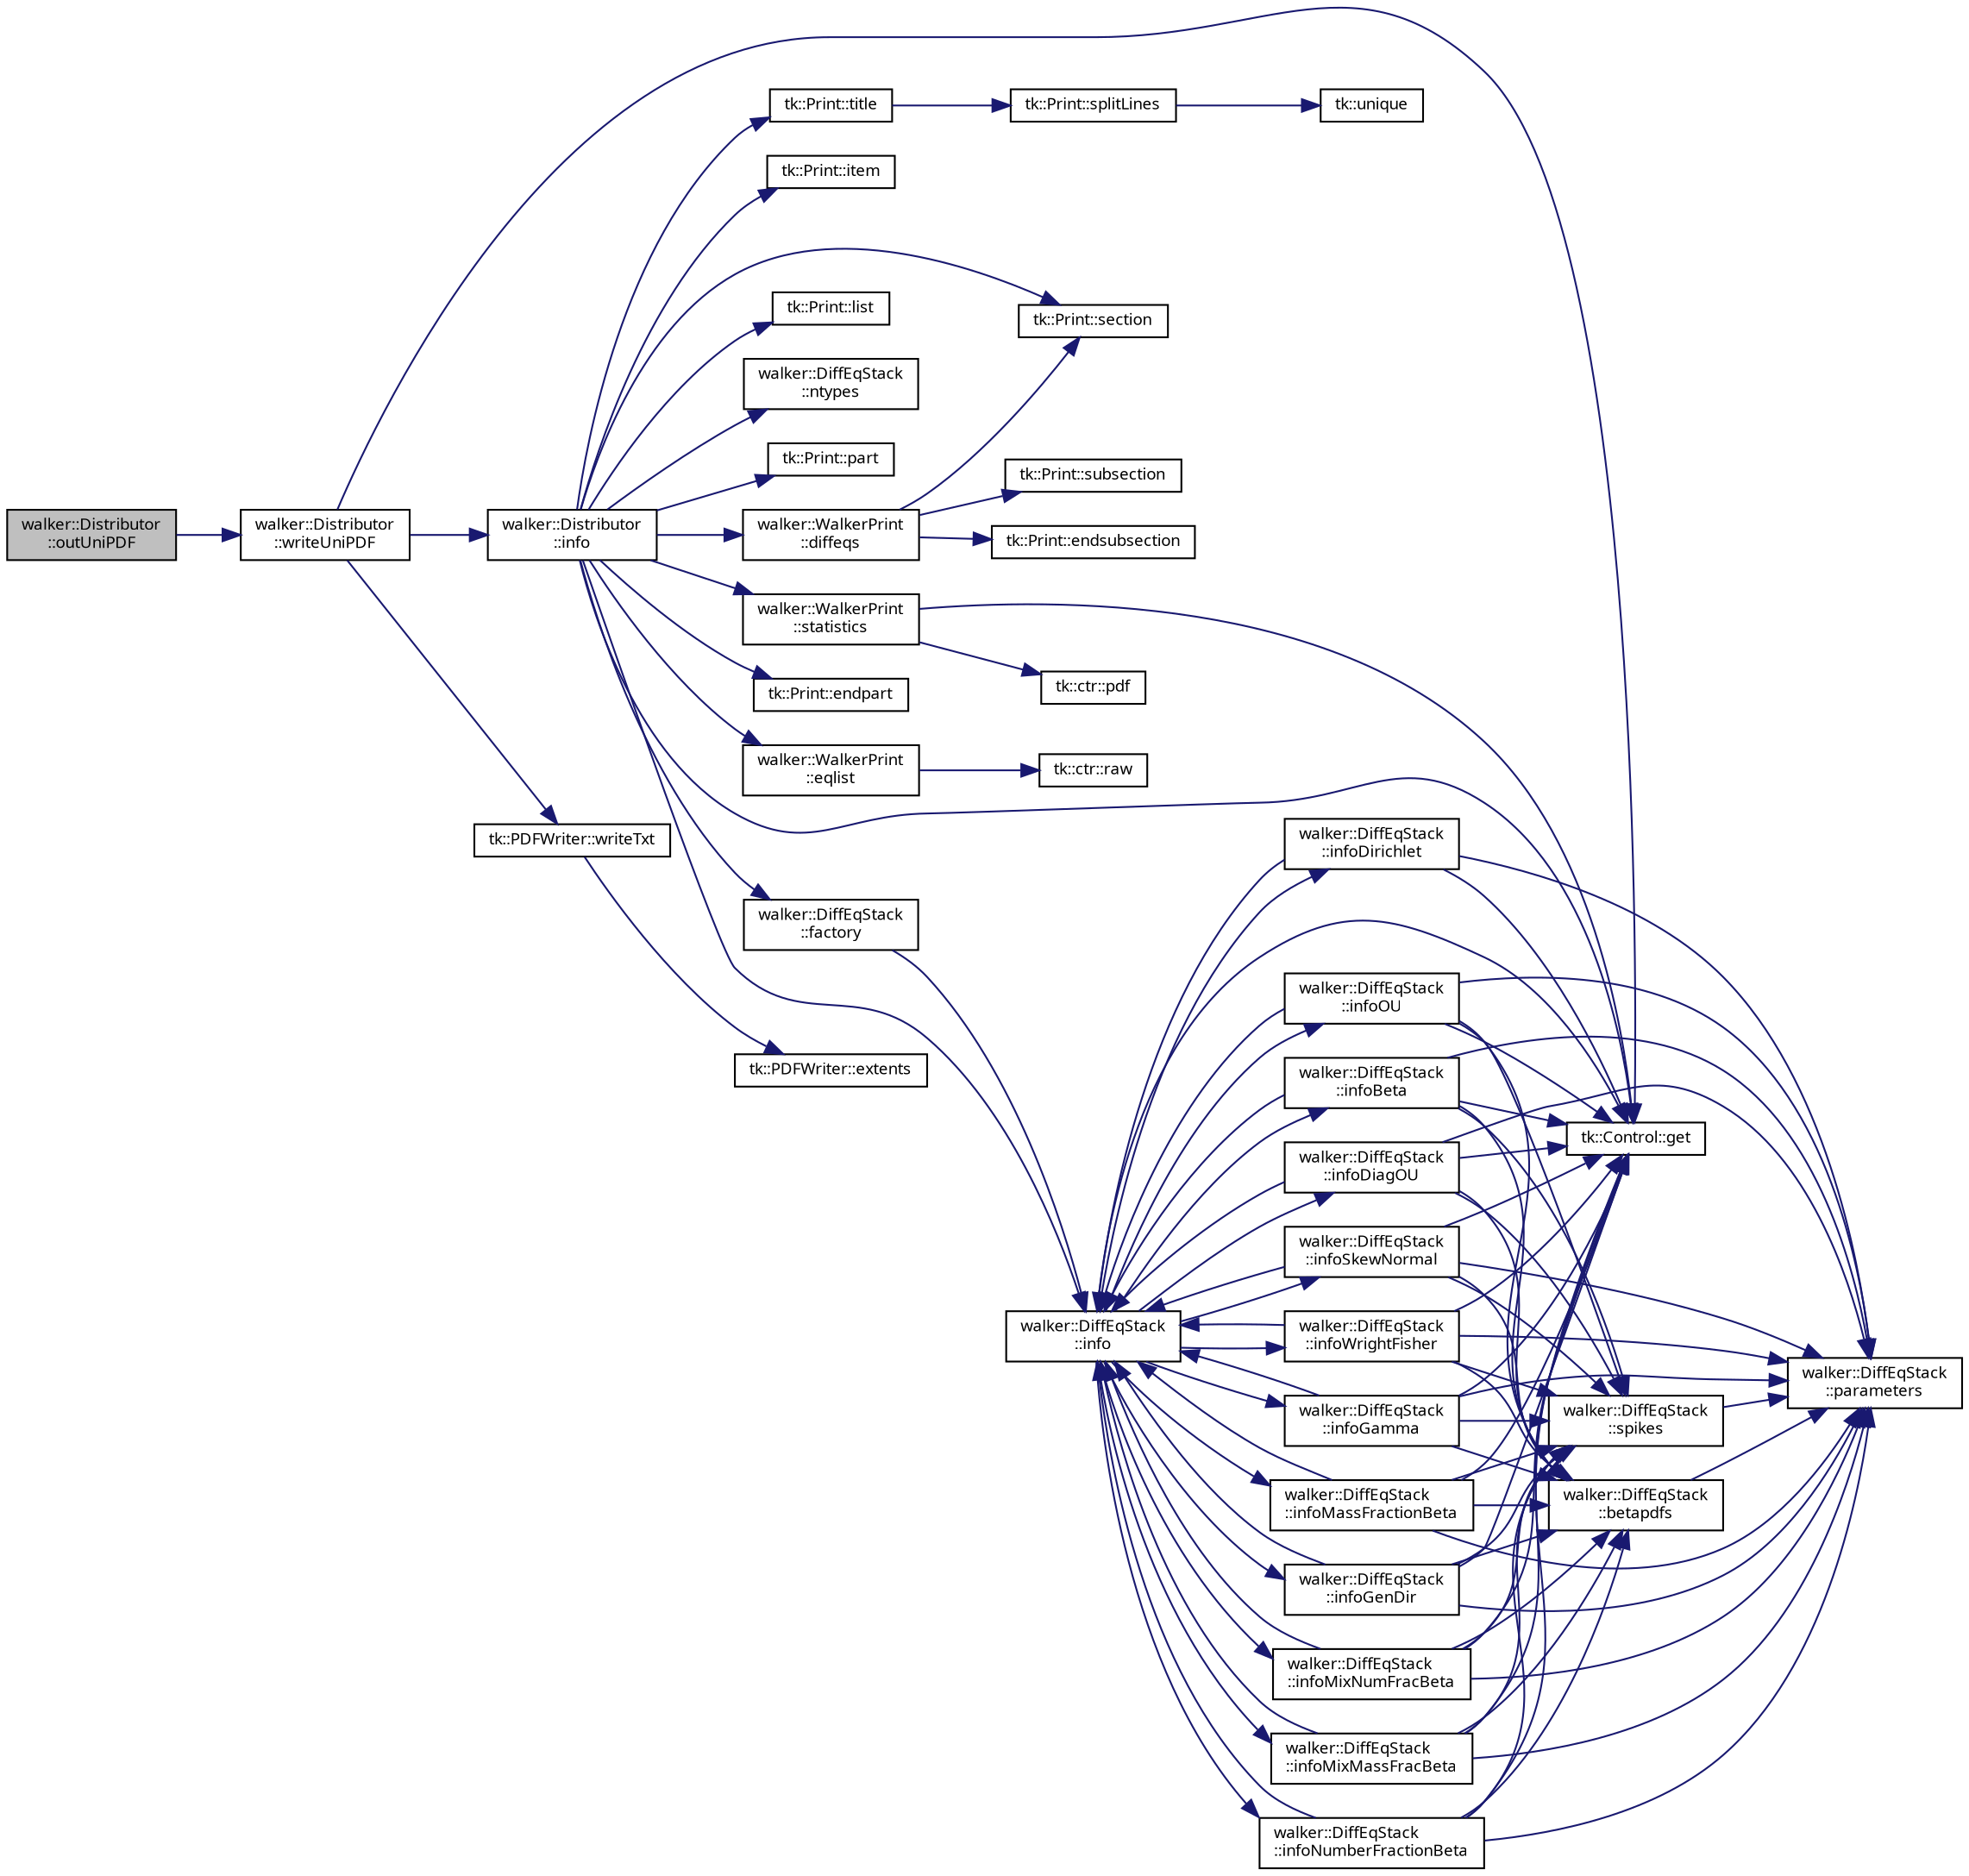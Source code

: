 digraph "walker::Distributor::outUniPDF"
{
 // INTERACTIVE_SVG=YES
  bgcolor="transparent";
  edge [fontname="sans-serif",fontsize="9",labelfontname="sans-serif",labelfontsize="9"];
  node [fontname="sans-serif",fontsize="9",shape=record];
  rankdir="LR";
  Node1 [label="walker::Distributor\l::outUniPDF",height=0.2,width=0.4,color="black", fillcolor="grey75", style="filled", fontcolor="black"];
  Node1 -> Node2 [color="midnightblue",fontsize="9",style="solid",fontname="sans-serif"];
  Node2 [label="walker::Distributor\l::writeUniPDF",height=0.2,width=0.4,color="black",URL="$classwalker_1_1_distributor.html#ac7742e10e597f2ffe2c1382400638ea3",tooltip="Write univariate PDF to file. "];
  Node2 -> Node3 [color="midnightblue",fontsize="9",style="solid",fontname="sans-serif"];
  Node3 [label="walker::Distributor\l::info",height=0.2,width=0.4,color="black",URL="$classwalker_1_1_distributor.html#a1a69bada8d61915aa3d099ebf086126d",tooltip="Print information at startup. "];
  Node3 -> Node4 [color="midnightblue",fontsize="9",style="solid",fontname="sans-serif"];
  Node4 [label="walker::WalkerPrint\l::diffeqs",height=0.2,width=0.4,color="black",URL="$classwalker_1_1_walker_print.html#ae3e5fef7d58a6954e656780104f1221d",tooltip="Print configuration of a stack of differential equations. "];
  Node4 -> Node5 [color="midnightblue",fontsize="9",style="solid",fontname="sans-serif"];
  Node5 [label="tk::Print::section",height=0.2,width=0.4,color="black",URL="$classtk_1_1_print.html#a5a84d90bea597aaf9544cf21179852d0"];
  Node4 -> Node6 [color="midnightblue",fontsize="9",style="solid",fontname="sans-serif"];
  Node6 [label="tk::Print::subsection",height=0.2,width=0.4,color="black",URL="$classtk_1_1_print.html#a3773083fb6b924c38fb490a1998c58e5"];
  Node4 -> Node7 [color="midnightblue",fontsize="9",style="solid",fontname="sans-serif"];
  Node7 [label="tk::Print::endsubsection",height=0.2,width=0.4,color="black",URL="$classtk_1_1_print.html#ae4b58bc31ef42dbee41b47f2209ace96"];
  Node3 -> Node8 [color="midnightblue",fontsize="9",style="solid",fontname="sans-serif"];
  Node8 [label="tk::Print::endpart",height=0.2,width=0.4,color="black",URL="$classtk_1_1_print.html#aa695f3f76c8f7900138e61ce6ee7df1d"];
  Node3 -> Node9 [color="midnightblue",fontsize="9",style="solid",fontname="sans-serif"];
  Node9 [label="walker::WalkerPrint\l::eqlist",height=0.2,width=0.4,color="black",URL="$classwalker_1_1_walker_print.html#a31030f1113a0eb183d11a3ccee5efa69"];
  Node9 -> Node10 [color="midnightblue",fontsize="9",style="solid",fontname="sans-serif"];
  Node10 [label="tk::ctr::raw",height=0.2,width=0.4,color="black",URL="$namespacetk_1_1ctr.html#af176a3bacd8979ebdb32e7f4cf2c4324"];
  Node3 -> Node11 [color="midnightblue",fontsize="9",style="solid",fontname="sans-serif"];
  Node11 [label="walker::DiffEqStack\l::factory",height=0.2,width=0.4,color="black",URL="$classwalker_1_1_diff_eq_stack.html#a97297b2a1fca409a1d94078fdf91c122",tooltip="Constant accessor to differential equation factory. "];
  Node11 -> Node12 [color="midnightblue",fontsize="9",style="solid",fontname="sans-serif"];
  Node12 [label="walker::DiffEqStack\l::info",height=0.2,width=0.4,color="black",URL="$classwalker_1_1_diff_eq_stack.html#a9559315ca0c5a0c28cedd212a889f53c",tooltip="Return info on selected differential equations. "];
  Node12 -> Node13 [color="midnightblue",fontsize="9",style="solid",fontname="sans-serif"];
  Node13 [label="tk::Control::get",height=0.2,width=0.4,color="black",URL="$classtk_1_1_control.html#a85c14acef1b9de96946fcf2ab7c08721",tooltip="Const-ref accessor to single element at 1st level. "];
  Node12 -> Node14 [color="midnightblue",fontsize="9",style="solid",fontname="sans-serif"];
  Node14 [label="walker::DiffEqStack\l::infoBeta",height=0.2,width=0.4,color="black",URL="$classwalker_1_1_diff_eq_stack.html#a77e7bcaaa3bcf99582d4fa126944c5c5",tooltip="Get information on beta SDE. "];
  Node14 -> Node15 [color="midnightblue",fontsize="9",style="solid",fontname="sans-serif"];
  Node15 [label="walker::DiffEqStack\l::betapdfs",height=0.2,width=0.4,color="black",URL="$classwalker_1_1_diff_eq_stack.html#a32c5e784ecf315c4baa0709b0eb69b83",tooltip="Insert betapdf information (used to specify beta PDFs) into info vector. "];
  Node15 -> Node16 [color="midnightblue",fontsize="9",style="solid",fontname="sans-serif"];
  Node16 [label="walker::DiffEqStack\l::parameters",height=0.2,width=0.4,color="black",URL="$classwalker_1_1_diff_eq_stack.html#aa96cb9d2bfbbfb0b59d2ca11309524ad",tooltip="Convert and return values from vector as string. "];
  Node14 -> Node13 [color="midnightblue",fontsize="9",style="solid",fontname="sans-serif"];
  Node14 -> Node12 [color="midnightblue",fontsize="9",style="solid",fontname="sans-serif"];
  Node14 -> Node16 [color="midnightblue",fontsize="9",style="solid",fontname="sans-serif"];
  Node14 -> Node17 [color="midnightblue",fontsize="9",style="solid",fontname="sans-serif"];
  Node17 [label="walker::DiffEqStack\l::spikes",height=0.2,width=0.4,color="black",URL="$classwalker_1_1_diff_eq_stack.html#ab24098da325e9e4a4f3e47659b63259f",tooltip="Insert spike information (used to specify delta PDFs) into info vector. "];
  Node17 -> Node16 [color="midnightblue",fontsize="9",style="solid",fontname="sans-serif"];
  Node12 -> Node18 [color="midnightblue",fontsize="9",style="solid",fontname="sans-serif"];
  Node18 [label="walker::DiffEqStack\l::infoDiagOU",height=0.2,width=0.4,color="black",URL="$classwalker_1_1_diff_eq_stack.html#a774e7d00fd7b9f8ceca03a9e1a140e41",tooltip="Get information on diagonal Ornstein_Uhlenbeck SDE. "];
  Node18 -> Node15 [color="midnightblue",fontsize="9",style="solid",fontname="sans-serif"];
  Node18 -> Node13 [color="midnightblue",fontsize="9",style="solid",fontname="sans-serif"];
  Node18 -> Node12 [color="midnightblue",fontsize="9",style="solid",fontname="sans-serif"];
  Node18 -> Node16 [color="midnightblue",fontsize="9",style="solid",fontname="sans-serif"];
  Node18 -> Node17 [color="midnightblue",fontsize="9",style="solid",fontname="sans-serif"];
  Node12 -> Node19 [color="midnightblue",fontsize="9",style="solid",fontname="sans-serif"];
  Node19 [label="walker::DiffEqStack\l::infoDirichlet",height=0.2,width=0.4,color="black",URL="$classwalker_1_1_diff_eq_stack.html#a615b8f3217350e693a20c6ba22893340",tooltip="Get information on the Dirichlet SDE. "];
  Node19 -> Node13 [color="midnightblue",fontsize="9",style="solid",fontname="sans-serif"];
  Node19 -> Node12 [color="midnightblue",fontsize="9",style="solid",fontname="sans-serif"];
  Node19 -> Node16 [color="midnightblue",fontsize="9",style="solid",fontname="sans-serif"];
  Node12 -> Node20 [color="midnightblue",fontsize="9",style="solid",fontname="sans-serif"];
  Node20 [label="walker::DiffEqStack\l::infoGamma",height=0.2,width=0.4,color="black",URL="$classwalker_1_1_diff_eq_stack.html#a728d490ad948b446c58522fe0089b84f",tooltip="Get information on Gamma SDE. "];
  Node20 -> Node15 [color="midnightblue",fontsize="9",style="solid",fontname="sans-serif"];
  Node20 -> Node13 [color="midnightblue",fontsize="9",style="solid",fontname="sans-serif"];
  Node20 -> Node12 [color="midnightblue",fontsize="9",style="solid",fontname="sans-serif"];
  Node20 -> Node16 [color="midnightblue",fontsize="9",style="solid",fontname="sans-serif"];
  Node20 -> Node17 [color="midnightblue",fontsize="9",style="solid",fontname="sans-serif"];
  Node12 -> Node21 [color="midnightblue",fontsize="9",style="solid",fontname="sans-serif"];
  Node21 [label="walker::DiffEqStack\l::infoGenDir",height=0.2,width=0.4,color="black",URL="$classwalker_1_1_diff_eq_stack.html#a0d0f0bcdbc080619fbdc4767ad7deb3d",tooltip="Get information on Lochner&#39;s generalized Dirichlet SDE. "];
  Node21 -> Node15 [color="midnightblue",fontsize="9",style="solid",fontname="sans-serif"];
  Node21 -> Node13 [color="midnightblue",fontsize="9",style="solid",fontname="sans-serif"];
  Node21 -> Node12 [color="midnightblue",fontsize="9",style="solid",fontname="sans-serif"];
  Node21 -> Node16 [color="midnightblue",fontsize="9",style="solid",fontname="sans-serif"];
  Node21 -> Node17 [color="midnightblue",fontsize="9",style="solid",fontname="sans-serif"];
  Node12 -> Node22 [color="midnightblue",fontsize="9",style="solid",fontname="sans-serif"];
  Node22 [label="walker::DiffEqStack\l::infoMassFractionBeta",height=0.2,width=0.4,color="black",URL="$classwalker_1_1_diff_eq_stack.html#ade0c68dde82eea30411e2aae98f1b4fa",tooltip="Get information on mass-fraction beta SDE. "];
  Node22 -> Node15 [color="midnightblue",fontsize="9",style="solid",fontname="sans-serif"];
  Node22 -> Node13 [color="midnightblue",fontsize="9",style="solid",fontname="sans-serif"];
  Node22 -> Node12 [color="midnightblue",fontsize="9",style="solid",fontname="sans-serif"];
  Node22 -> Node16 [color="midnightblue",fontsize="9",style="solid",fontname="sans-serif"];
  Node22 -> Node17 [color="midnightblue",fontsize="9",style="solid",fontname="sans-serif"];
  Node12 -> Node23 [color="midnightblue",fontsize="9",style="solid",fontname="sans-serif"];
  Node23 [label="walker::DiffEqStack\l::infoMixMassFracBeta",height=0.2,width=0.4,color="black",URL="$classwalker_1_1_diff_eq_stack.html#acee9d2315e8fc705db3de468d9a6dd13",tooltip="Get information on mix mass-fraction beta SDE. "];
  Node23 -> Node15 [color="midnightblue",fontsize="9",style="solid",fontname="sans-serif"];
  Node23 -> Node13 [color="midnightblue",fontsize="9",style="solid",fontname="sans-serif"];
  Node23 -> Node12 [color="midnightblue",fontsize="9",style="solid",fontname="sans-serif"];
  Node23 -> Node16 [color="midnightblue",fontsize="9",style="solid",fontname="sans-serif"];
  Node23 -> Node17 [color="midnightblue",fontsize="9",style="solid",fontname="sans-serif"];
  Node12 -> Node24 [color="midnightblue",fontsize="9",style="solid",fontname="sans-serif"];
  Node24 [label="walker::DiffEqStack\l::infoMixNumFracBeta",height=0.2,width=0.4,color="black",URL="$classwalker_1_1_diff_eq_stack.html#a2732549f79dd2b18ba932003b99849b7",tooltip="Get information on mix number-fraction beta SDE. "];
  Node24 -> Node15 [color="midnightblue",fontsize="9",style="solid",fontname="sans-serif"];
  Node24 -> Node13 [color="midnightblue",fontsize="9",style="solid",fontname="sans-serif"];
  Node24 -> Node12 [color="midnightblue",fontsize="9",style="solid",fontname="sans-serif"];
  Node24 -> Node16 [color="midnightblue",fontsize="9",style="solid",fontname="sans-serif"];
  Node24 -> Node17 [color="midnightblue",fontsize="9",style="solid",fontname="sans-serif"];
  Node12 -> Node25 [color="midnightblue",fontsize="9",style="solid",fontname="sans-serif"];
  Node25 [label="walker::DiffEqStack\l::infoNumberFractionBeta",height=0.2,width=0.4,color="black",URL="$classwalker_1_1_diff_eq_stack.html#a56bf1686406061b4aa231f9ffe205c87",tooltip="Get information on number-fraction beta SDE. "];
  Node25 -> Node15 [color="midnightblue",fontsize="9",style="solid",fontname="sans-serif"];
  Node25 -> Node13 [color="midnightblue",fontsize="9",style="solid",fontname="sans-serif"];
  Node25 -> Node12 [color="midnightblue",fontsize="9",style="solid",fontname="sans-serif"];
  Node25 -> Node16 [color="midnightblue",fontsize="9",style="solid",fontname="sans-serif"];
  Node25 -> Node17 [color="midnightblue",fontsize="9",style="solid",fontname="sans-serif"];
  Node12 -> Node26 [color="midnightblue",fontsize="9",style="solid",fontname="sans-serif"];
  Node26 [label="walker::DiffEqStack\l::infoOU",height=0.2,width=0.4,color="black",URL="$classwalker_1_1_diff_eq_stack.html#ad1965c2fc4327c8c12cd15eb9a473205",tooltip="Get information on Ornstein_Uhlenbeck SDE. "];
  Node26 -> Node15 [color="midnightblue",fontsize="9",style="solid",fontname="sans-serif"];
  Node26 -> Node13 [color="midnightblue",fontsize="9",style="solid",fontname="sans-serif"];
  Node26 -> Node12 [color="midnightblue",fontsize="9",style="solid",fontname="sans-serif"];
  Node26 -> Node16 [color="midnightblue",fontsize="9",style="solid",fontname="sans-serif"];
  Node26 -> Node17 [color="midnightblue",fontsize="9",style="solid",fontname="sans-serif"];
  Node12 -> Node27 [color="midnightblue",fontsize="9",style="solid",fontname="sans-serif"];
  Node27 [label="walker::DiffEqStack\l::infoSkewNormal",height=0.2,width=0.4,color="black",URL="$classwalker_1_1_diff_eq_stack.html#ae36184e00772bdccf779e8d242f00f1d",tooltip="Get information on skew-normal SDE. "];
  Node27 -> Node15 [color="midnightblue",fontsize="9",style="solid",fontname="sans-serif"];
  Node27 -> Node13 [color="midnightblue",fontsize="9",style="solid",fontname="sans-serif"];
  Node27 -> Node12 [color="midnightblue",fontsize="9",style="solid",fontname="sans-serif"];
  Node27 -> Node16 [color="midnightblue",fontsize="9",style="solid",fontname="sans-serif"];
  Node27 -> Node17 [color="midnightblue",fontsize="9",style="solid",fontname="sans-serif"];
  Node12 -> Node28 [color="midnightblue",fontsize="9",style="solid",fontname="sans-serif"];
  Node28 [label="walker::DiffEqStack\l::infoWrightFisher",height=0.2,width=0.4,color="black",URL="$classwalker_1_1_diff_eq_stack.html#a4564751c0c8230f1ef6a4fab58d87689",tooltip="Get information on Wright-Fisher SDE. "];
  Node28 -> Node15 [color="midnightblue",fontsize="9",style="solid",fontname="sans-serif"];
  Node28 -> Node13 [color="midnightblue",fontsize="9",style="solid",fontname="sans-serif"];
  Node28 -> Node12 [color="midnightblue",fontsize="9",style="solid",fontname="sans-serif"];
  Node28 -> Node16 [color="midnightblue",fontsize="9",style="solid",fontname="sans-serif"];
  Node28 -> Node17 [color="midnightblue",fontsize="9",style="solid",fontname="sans-serif"];
  Node3 -> Node13 [color="midnightblue",fontsize="9",style="solid",fontname="sans-serif"];
  Node3 -> Node12 [color="midnightblue",fontsize="9",style="solid",fontname="sans-serif"];
  Node3 -> Node29 [color="midnightblue",fontsize="9",style="solid",fontname="sans-serif"];
  Node29 [label="tk::Print::item",height=0.2,width=0.4,color="black",URL="$classtk_1_1_print.html#a74b13fb10ac8f28340e1ea91707de612"];
  Node3 -> Node30 [color="midnightblue",fontsize="9",style="solid",fontname="sans-serif"];
  Node30 [label="tk::Print::list",height=0.2,width=0.4,color="black",URL="$classtk_1_1_print.html#a43a25626603b913fc34a18c4027f018c"];
  Node3 -> Node31 [color="midnightblue",fontsize="9",style="solid",fontname="sans-serif"];
  Node31 [label="walker::DiffEqStack\l::ntypes",height=0.2,width=0.4,color="black",URL="$classwalker_1_1_diff_eq_stack.html#a8719b45418a9ca4d24d989e7276f6eab",tooltip="Return number of unique equation types registered. "];
  Node3 -> Node32 [color="midnightblue",fontsize="9",style="solid",fontname="sans-serif"];
  Node32 [label="tk::Print::part",height=0.2,width=0.4,color="black",URL="$classtk_1_1_print.html#a2e0e6ce01453e8080bcdce1837785ef3"];
  Node3 -> Node5 [color="midnightblue",fontsize="9",style="solid",fontname="sans-serif"];
  Node3 -> Node33 [color="midnightblue",fontsize="9",style="solid",fontname="sans-serif"];
  Node33 [label="walker::WalkerPrint\l::statistics",height=0.2,width=0.4,color="black",URL="$classwalker_1_1_walker_print.html#a3fb7ccb32393153da430fc4dd7240083",tooltip="Print statistics and PDFs. "];
  Node33 -> Node13 [color="midnightblue",fontsize="9",style="solid",fontname="sans-serif"];
  Node33 -> Node34 [color="midnightblue",fontsize="9",style="solid",fontname="sans-serif"];
  Node34 [label="tk::ctr::pdf",height=0.2,width=0.4,color="black",URL="$namespacetk_1_1ctr.html#a1ae4f5b7ac9b69c29ce96ee87042e499",tooltip="Function for writing PDF sample space variables to output streams. "];
  Node3 -> Node35 [color="midnightblue",fontsize="9",style="solid",fontname="sans-serif"];
  Node35 [label="tk::Print::title",height=0.2,width=0.4,color="black",URL="$classtk_1_1_print.html#abd458053dc5a97d79bde794c74bac91d"];
  Node35 -> Node36 [color="midnightblue",fontsize="9",style="solid",fontname="sans-serif"];
  Node36 [label="tk::Print::splitLines",height=0.2,width=0.4,color="black",URL="$classtk_1_1_print.html#aa678d6f4f3e8b135769e834e2c3c0cec",tooltip="Clean up whitespaces and format a long string into multiple lines. "];
  Node36 -> Node37 [color="midnightblue",fontsize="9",style="solid",fontname="sans-serif"];
  Node37 [label="tk::unique",height=0.2,width=0.4,color="black",URL="$namespacetk.html#a87af1b002bc711716bd170a714bda211"];
  Node2 -> Node13 [color="midnightblue",fontsize="9",style="solid",fontname="sans-serif"];
  Node2 -> Node38 [color="midnightblue",fontsize="9",style="solid",fontname="sans-serif"];
  Node38 [label="tk::PDFWriter::writeTxt",height=0.2,width=0.4,color="black",URL="$classtk_1_1_p_d_f_writer.html#a1f798f74e0d815b8bc9e409fbc7da85c",tooltip="Write univariate PDF to text file. "];
  Node38 -> Node39 [color="midnightblue",fontsize="9",style="solid",fontname="sans-serif"];
  Node39 [label="tk::PDFWriter::extents",height=0.2,width=0.4,color="black",URL="$classtk_1_1_p_d_f_writer.html#a58e74d6f045704bd1f9c6698e6a779ae",tooltip="Query extents and other metadata of univariate PDF sample space. "];
}

